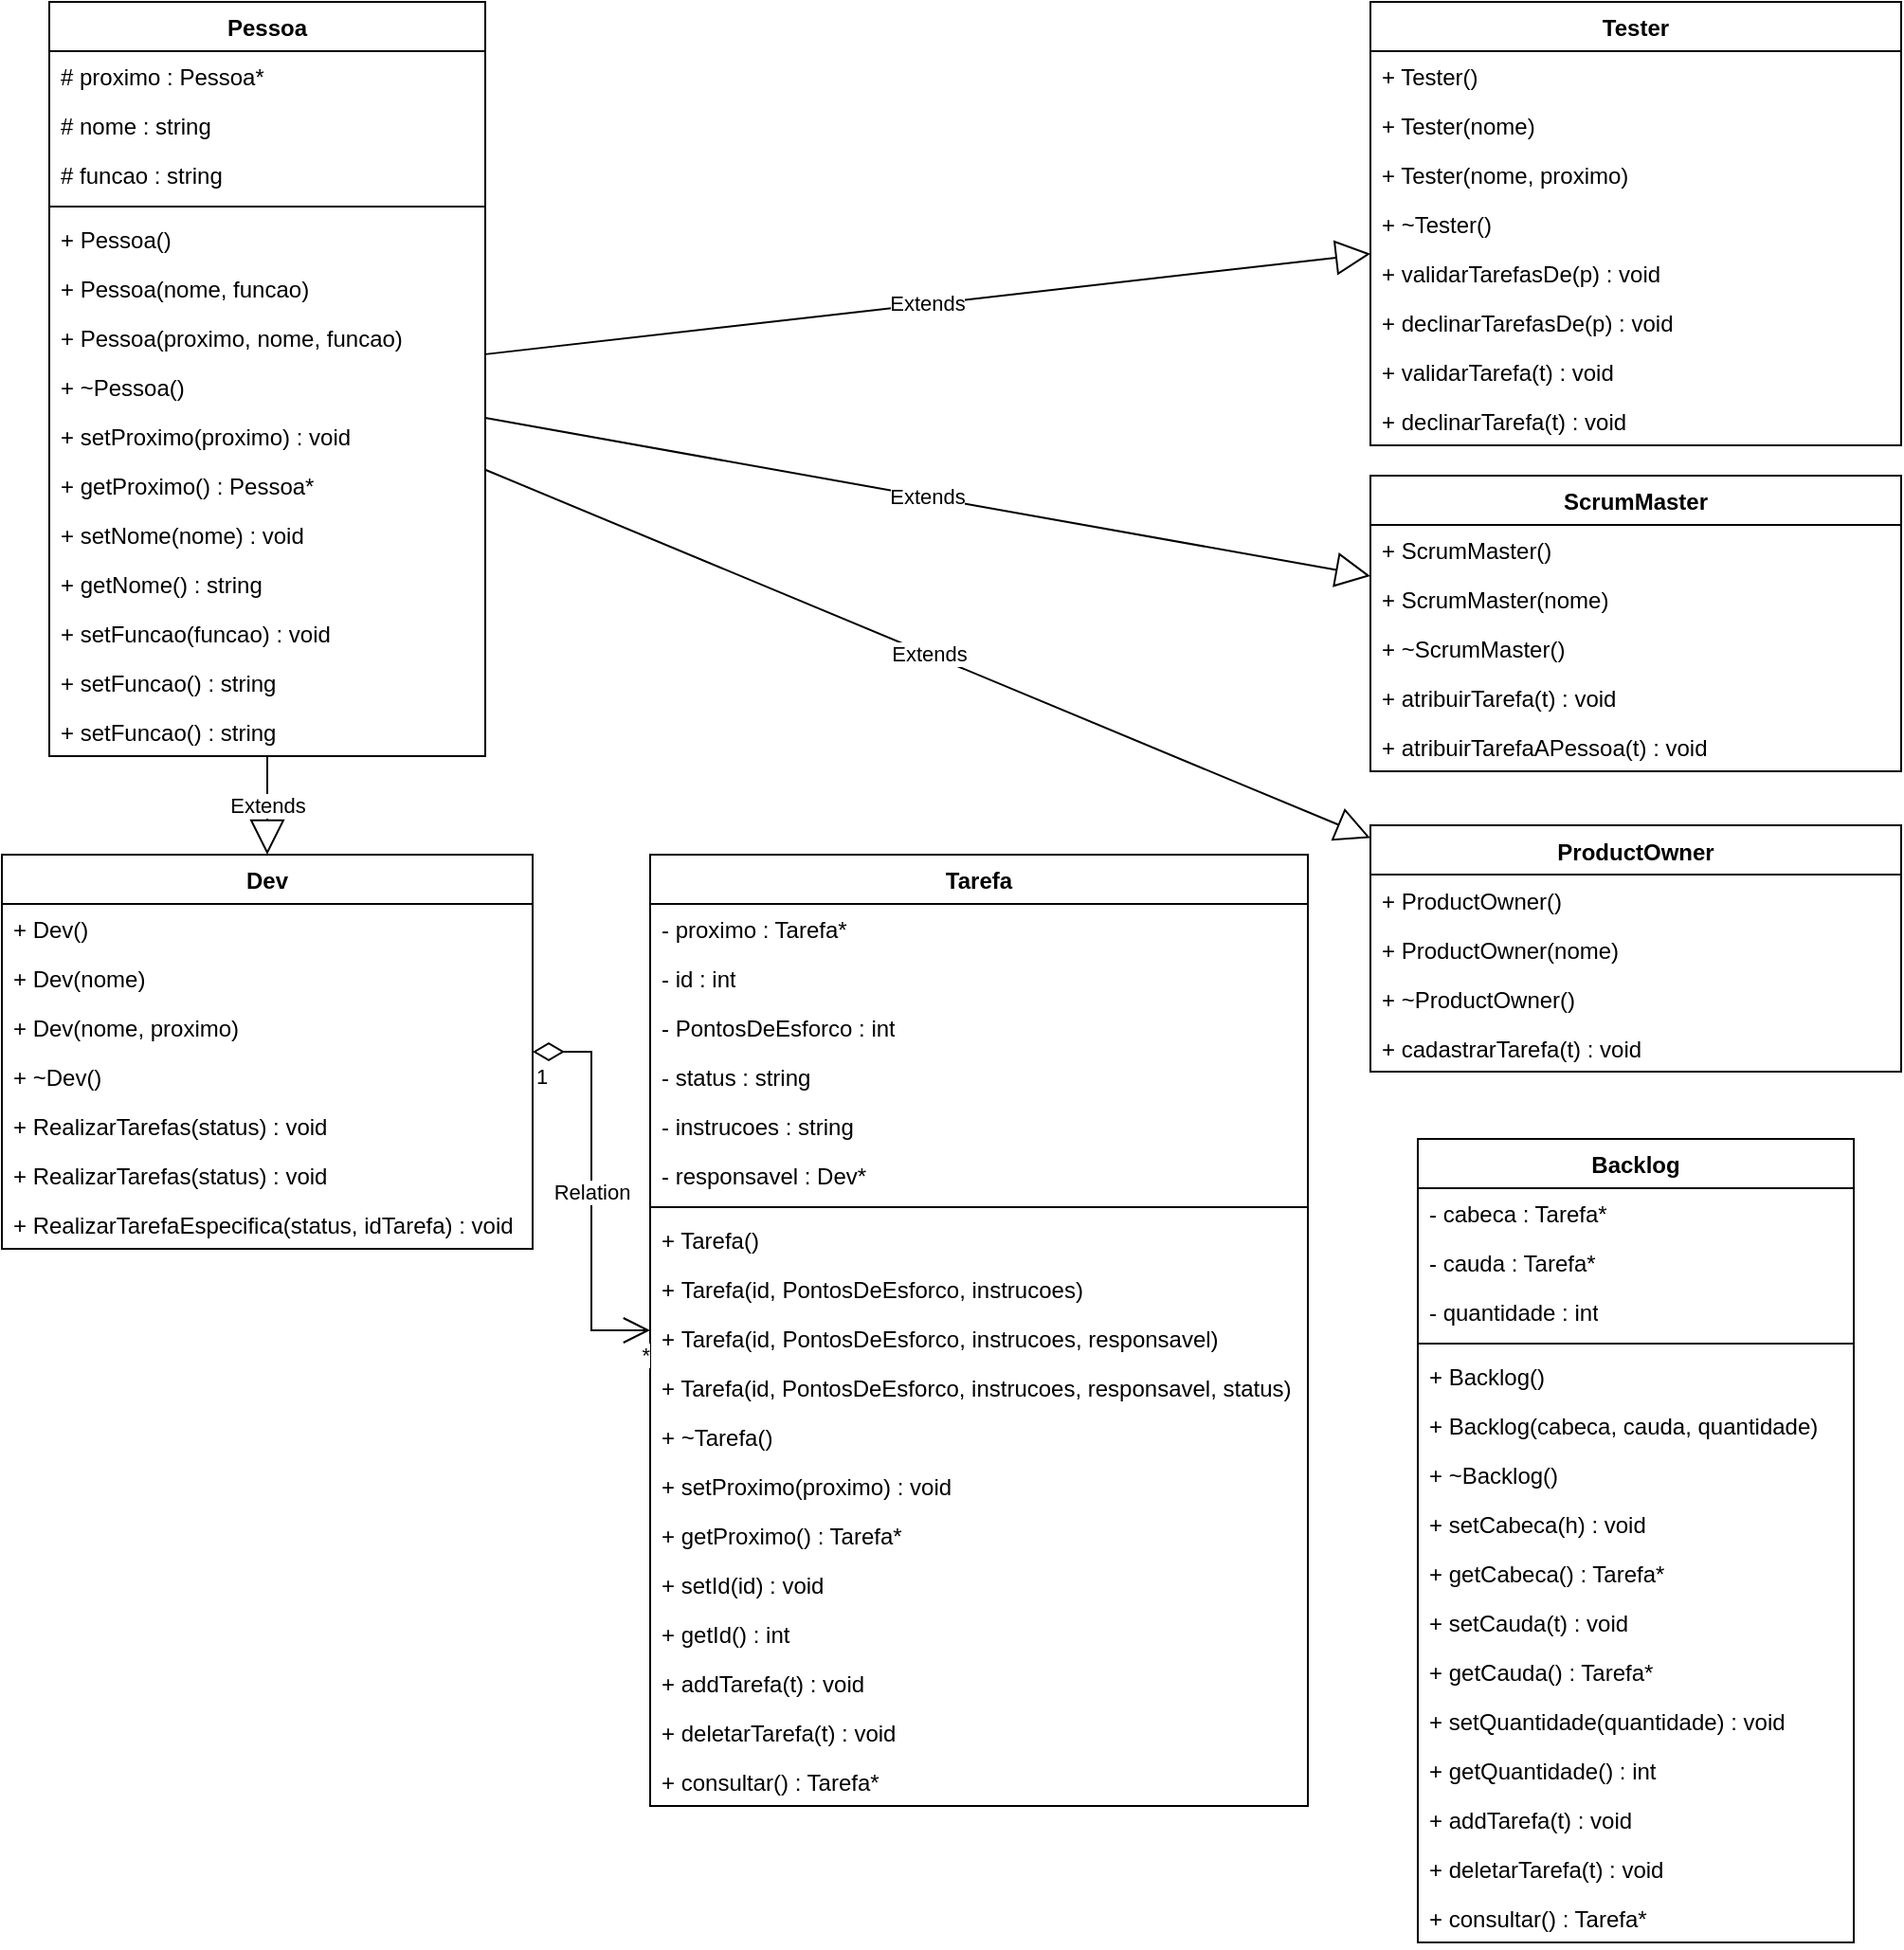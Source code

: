 <mxfile version="21.5.0" type="github">
  <diagram id="C5RBs43oDa-KdzZeNtuy" name="Page-1">
    <mxGraphModel dx="1782" dy="492" grid="1" gridSize="10" guides="1" tooltips="1" connect="1" arrows="1" fold="1" page="1" pageScale="1" pageWidth="827" pageHeight="1169" math="0" shadow="0">
      <root>
        <mxCell id="WIyWlLk6GJQsqaUBKTNV-0" />
        <mxCell id="WIyWlLk6GJQsqaUBKTNV-1" parent="WIyWlLk6GJQsqaUBKTNV-0" />
        <mxCell id="1X8LrqAUc5PAFHGcHuet-4" value="Pessoa" style="swimlane;fontStyle=1;align=center;verticalAlign=top;childLayout=stackLayout;horizontal=1;startSize=26;horizontalStack=0;resizeParent=1;resizeParentMax=0;resizeLast=0;collapsible=1;marginBottom=0;whiteSpace=wrap;html=1;" vertex="1" parent="WIyWlLk6GJQsqaUBKTNV-1">
          <mxGeometry x="-747" y="20" width="230" height="398" as="geometry" />
        </mxCell>
        <mxCell id="1X8LrqAUc5PAFHGcHuet-5" value="# proximo : Pessoa*" style="text;strokeColor=none;fillColor=none;align=left;verticalAlign=top;spacingLeft=4;spacingRight=4;overflow=hidden;rotatable=0;points=[[0,0.5],[1,0.5]];portConstraint=eastwest;whiteSpace=wrap;html=1;" vertex="1" parent="1X8LrqAUc5PAFHGcHuet-4">
          <mxGeometry y="26" width="230" height="26" as="geometry" />
        </mxCell>
        <mxCell id="1X8LrqAUc5PAFHGcHuet-8" value="# nome : string" style="text;strokeColor=none;fillColor=none;align=left;verticalAlign=top;spacingLeft=4;spacingRight=4;overflow=hidden;rotatable=0;points=[[0,0.5],[1,0.5]];portConstraint=eastwest;whiteSpace=wrap;html=1;" vertex="1" parent="1X8LrqAUc5PAFHGcHuet-4">
          <mxGeometry y="52" width="230" height="26" as="geometry" />
        </mxCell>
        <mxCell id="1X8LrqAUc5PAFHGcHuet-11" value="# funcao : string" style="text;strokeColor=none;fillColor=none;align=left;verticalAlign=top;spacingLeft=4;spacingRight=4;overflow=hidden;rotatable=0;points=[[0,0.5],[1,0.5]];portConstraint=eastwest;whiteSpace=wrap;html=1;" vertex="1" parent="1X8LrqAUc5PAFHGcHuet-4">
          <mxGeometry y="78" width="230" height="26" as="geometry" />
        </mxCell>
        <mxCell id="1X8LrqAUc5PAFHGcHuet-6" value="" style="line;strokeWidth=1;fillColor=none;align=left;verticalAlign=middle;spacingTop=-1;spacingLeft=3;spacingRight=3;rotatable=0;labelPosition=right;points=[];portConstraint=eastwest;strokeColor=inherit;" vertex="1" parent="1X8LrqAUc5PAFHGcHuet-4">
          <mxGeometry y="104" width="230" height="8" as="geometry" />
        </mxCell>
        <mxCell id="1X8LrqAUc5PAFHGcHuet-13" value="+ Pessoa()" style="text;strokeColor=none;fillColor=none;align=left;verticalAlign=top;spacingLeft=4;spacingRight=4;overflow=hidden;rotatable=0;points=[[0,0.5],[1,0.5]];portConstraint=eastwest;whiteSpace=wrap;html=1;" vertex="1" parent="1X8LrqAUc5PAFHGcHuet-4">
          <mxGeometry y="112" width="230" height="26" as="geometry" />
        </mxCell>
        <mxCell id="1X8LrqAUc5PAFHGcHuet-7" value="+ Pessoa(nome, funcao)" style="text;strokeColor=none;fillColor=none;align=left;verticalAlign=top;spacingLeft=4;spacingRight=4;overflow=hidden;rotatable=0;points=[[0,0.5],[1,0.5]];portConstraint=eastwest;whiteSpace=wrap;html=1;" vertex="1" parent="1X8LrqAUc5PAFHGcHuet-4">
          <mxGeometry y="138" width="230" height="26" as="geometry" />
        </mxCell>
        <mxCell id="1X8LrqAUc5PAFHGcHuet-14" value="+ Pessoa(proximo, nome, funcao)" style="text;strokeColor=none;fillColor=none;align=left;verticalAlign=top;spacingLeft=4;spacingRight=4;overflow=hidden;rotatable=0;points=[[0,0.5],[1,0.5]];portConstraint=eastwest;whiteSpace=wrap;html=1;" vertex="1" parent="1X8LrqAUc5PAFHGcHuet-4">
          <mxGeometry y="164" width="230" height="26" as="geometry" />
        </mxCell>
        <mxCell id="1X8LrqAUc5PAFHGcHuet-21" value="+ ~Pessoa()" style="text;strokeColor=none;fillColor=none;align=left;verticalAlign=top;spacingLeft=4;spacingRight=4;overflow=hidden;rotatable=0;points=[[0,0.5],[1,0.5]];portConstraint=eastwest;whiteSpace=wrap;html=1;" vertex="1" parent="1X8LrqAUc5PAFHGcHuet-4">
          <mxGeometry y="190" width="230" height="26" as="geometry" />
        </mxCell>
        <mxCell id="1X8LrqAUc5PAFHGcHuet-15" value="+&amp;nbsp;setProximo(proximo) : void" style="text;strokeColor=none;fillColor=none;align=left;verticalAlign=top;spacingLeft=4;spacingRight=4;overflow=hidden;rotatable=0;points=[[0,0.5],[1,0.5]];portConstraint=eastwest;whiteSpace=wrap;html=1;" vertex="1" parent="1X8LrqAUc5PAFHGcHuet-4">
          <mxGeometry y="216" width="230" height="26" as="geometry" />
        </mxCell>
        <mxCell id="1X8LrqAUc5PAFHGcHuet-17" value="+&amp;nbsp;getProximo() : Pessoa*" style="text;strokeColor=none;fillColor=none;align=left;verticalAlign=top;spacingLeft=4;spacingRight=4;overflow=hidden;rotatable=0;points=[[0,0.5],[1,0.5]];portConstraint=eastwest;whiteSpace=wrap;html=1;" vertex="1" parent="1X8LrqAUc5PAFHGcHuet-4">
          <mxGeometry y="242" width="230" height="26" as="geometry" />
        </mxCell>
        <mxCell id="1X8LrqAUc5PAFHGcHuet-18" value="+&amp;nbsp;setNome(nome) : void" style="text;strokeColor=none;fillColor=none;align=left;verticalAlign=top;spacingLeft=4;spacingRight=4;overflow=hidden;rotatable=0;points=[[0,0.5],[1,0.5]];portConstraint=eastwest;whiteSpace=wrap;html=1;" vertex="1" parent="1X8LrqAUc5PAFHGcHuet-4">
          <mxGeometry y="268" width="230" height="26" as="geometry" />
        </mxCell>
        <mxCell id="1X8LrqAUc5PAFHGcHuet-19" value="+ getNome() : string" style="text;strokeColor=none;fillColor=none;align=left;verticalAlign=top;spacingLeft=4;spacingRight=4;overflow=hidden;rotatable=0;points=[[0,0.5],[1,0.5]];portConstraint=eastwest;whiteSpace=wrap;html=1;" vertex="1" parent="1X8LrqAUc5PAFHGcHuet-4">
          <mxGeometry y="294" width="230" height="26" as="geometry" />
        </mxCell>
        <mxCell id="1X8LrqAUc5PAFHGcHuet-23" value="+ setFuncao(funcao) : void" style="text;strokeColor=none;fillColor=none;align=left;verticalAlign=top;spacingLeft=4;spacingRight=4;overflow=hidden;rotatable=0;points=[[0,0.5],[1,0.5]];portConstraint=eastwest;whiteSpace=wrap;html=1;" vertex="1" parent="1X8LrqAUc5PAFHGcHuet-4">
          <mxGeometry y="320" width="230" height="26" as="geometry" />
        </mxCell>
        <mxCell id="1X8LrqAUc5PAFHGcHuet-98" value="+ setFuncao() : string" style="text;strokeColor=none;fillColor=none;align=left;verticalAlign=top;spacingLeft=4;spacingRight=4;overflow=hidden;rotatable=0;points=[[0,0.5],[1,0.5]];portConstraint=eastwest;whiteSpace=wrap;html=1;" vertex="1" parent="1X8LrqAUc5PAFHGcHuet-4">
          <mxGeometry y="346" width="230" height="26" as="geometry" />
        </mxCell>
        <mxCell id="1X8LrqAUc5PAFHGcHuet-24" value="+ setFuncao() : string" style="text;strokeColor=none;fillColor=none;align=left;verticalAlign=top;spacingLeft=4;spacingRight=4;overflow=hidden;rotatable=0;points=[[0,0.5],[1,0.5]];portConstraint=eastwest;whiteSpace=wrap;html=1;" vertex="1" parent="1X8LrqAUc5PAFHGcHuet-4">
          <mxGeometry y="372" width="230" height="26" as="geometry" />
        </mxCell>
        <mxCell id="1X8LrqAUc5PAFHGcHuet-35" value="Dev" style="swimlane;fontStyle=1;align=center;verticalAlign=top;childLayout=stackLayout;horizontal=1;startSize=26;horizontalStack=0;resizeParent=1;resizeParentMax=0;resizeLast=0;collapsible=1;marginBottom=0;whiteSpace=wrap;html=1;" vertex="1" parent="WIyWlLk6GJQsqaUBKTNV-1">
          <mxGeometry x="-772" y="470" width="280" height="208" as="geometry" />
        </mxCell>
        <mxCell id="1X8LrqAUc5PAFHGcHuet-40" value="+ Dev()" style="text;strokeColor=none;fillColor=none;align=left;verticalAlign=top;spacingLeft=4;spacingRight=4;overflow=hidden;rotatable=0;points=[[0,0.5],[1,0.5]];portConstraint=eastwest;whiteSpace=wrap;html=1;" vertex="1" parent="1X8LrqAUc5PAFHGcHuet-35">
          <mxGeometry y="26" width="280" height="26" as="geometry" />
        </mxCell>
        <mxCell id="1X8LrqAUc5PAFHGcHuet-41" value="+&amp;nbsp;Dev(nome)" style="text;strokeColor=none;fillColor=none;align=left;verticalAlign=top;spacingLeft=4;spacingRight=4;overflow=hidden;rotatable=0;points=[[0,0.5],[1,0.5]];portConstraint=eastwest;whiteSpace=wrap;html=1;" vertex="1" parent="1X8LrqAUc5PAFHGcHuet-35">
          <mxGeometry y="52" width="280" height="26" as="geometry" />
        </mxCell>
        <mxCell id="1X8LrqAUc5PAFHGcHuet-42" value="+&amp;nbsp;Dev(nome, proximo)" style="text;strokeColor=none;fillColor=none;align=left;verticalAlign=top;spacingLeft=4;spacingRight=4;overflow=hidden;rotatable=0;points=[[0,0.5],[1,0.5]];portConstraint=eastwest;whiteSpace=wrap;html=1;" vertex="1" parent="1X8LrqAUc5PAFHGcHuet-35">
          <mxGeometry y="78" width="280" height="26" as="geometry" />
        </mxCell>
        <mxCell id="1X8LrqAUc5PAFHGcHuet-43" value="+ ~Dev()" style="text;strokeColor=none;fillColor=none;align=left;verticalAlign=top;spacingLeft=4;spacingRight=4;overflow=hidden;rotatable=0;points=[[0,0.5],[1,0.5]];portConstraint=eastwest;whiteSpace=wrap;html=1;" vertex="1" parent="1X8LrqAUc5PAFHGcHuet-35">
          <mxGeometry y="104" width="280" height="26" as="geometry" />
        </mxCell>
        <mxCell id="1X8LrqAUc5PAFHGcHuet-51" value="+ RealizarTarefas(status) : void" style="text;strokeColor=none;fillColor=none;align=left;verticalAlign=top;spacingLeft=4;spacingRight=4;overflow=hidden;rotatable=0;points=[[0,0.5],[1,0.5]];portConstraint=eastwest;whiteSpace=wrap;html=1;" vertex="1" parent="1X8LrqAUc5PAFHGcHuet-35">
          <mxGeometry y="130" width="280" height="26" as="geometry" />
        </mxCell>
        <mxCell id="1X8LrqAUc5PAFHGcHuet-44" value="+ RealizarTarefas(status) : void" style="text;strokeColor=none;fillColor=none;align=left;verticalAlign=top;spacingLeft=4;spacingRight=4;overflow=hidden;rotatable=0;points=[[0,0.5],[1,0.5]];portConstraint=eastwest;whiteSpace=wrap;html=1;" vertex="1" parent="1X8LrqAUc5PAFHGcHuet-35">
          <mxGeometry y="156" width="280" height="26" as="geometry" />
        </mxCell>
        <mxCell id="1X8LrqAUc5PAFHGcHuet-45" value="+&amp;nbsp;RealizarTarefaEspecifica(status, idTarefa) : void" style="text;strokeColor=none;fillColor=none;align=left;verticalAlign=top;spacingLeft=4;spacingRight=4;overflow=hidden;rotatable=0;points=[[0,0.5],[1,0.5]];portConstraint=eastwest;whiteSpace=wrap;html=1;" vertex="1" parent="1X8LrqAUc5PAFHGcHuet-35">
          <mxGeometry y="182" width="280" height="26" as="geometry" />
        </mxCell>
        <mxCell id="1X8LrqAUc5PAFHGcHuet-50" value="Extends" style="endArrow=block;endSize=16;endFill=0;html=1;rounded=0;" edge="1" parent="WIyWlLk6GJQsqaUBKTNV-1" source="1X8LrqAUc5PAFHGcHuet-4" target="1X8LrqAUc5PAFHGcHuet-35">
          <mxGeometry width="160" relative="1" as="geometry">
            <mxPoint x="293" y="75" as="sourcePoint" />
            <mxPoint x="433" y="75" as="targetPoint" />
          </mxGeometry>
        </mxCell>
        <mxCell id="1X8LrqAUc5PAFHGcHuet-52" value="Backlog" style="swimlane;fontStyle=1;align=center;verticalAlign=top;childLayout=stackLayout;horizontal=1;startSize=26;horizontalStack=0;resizeParent=1;resizeParentMax=0;resizeLast=0;collapsible=1;marginBottom=0;whiteSpace=wrap;html=1;" vertex="1" parent="WIyWlLk6GJQsqaUBKTNV-1">
          <mxGeometry x="-25" y="620" width="230" height="424" as="geometry" />
        </mxCell>
        <mxCell id="1X8LrqAUc5PAFHGcHuet-53" value="- cabeca : Tarefa*" style="text;strokeColor=none;fillColor=none;align=left;verticalAlign=top;spacingLeft=4;spacingRight=4;overflow=hidden;rotatable=0;points=[[0,0.5],[1,0.5]];portConstraint=eastwest;whiteSpace=wrap;html=1;" vertex="1" parent="1X8LrqAUc5PAFHGcHuet-52">
          <mxGeometry y="26" width="230" height="26" as="geometry" />
        </mxCell>
        <mxCell id="1X8LrqAUc5PAFHGcHuet-54" value="- cauda : Tarefa*&lt;br&gt;" style="text;strokeColor=none;fillColor=none;align=left;verticalAlign=top;spacingLeft=4;spacingRight=4;overflow=hidden;rotatable=0;points=[[0,0.5],[1,0.5]];portConstraint=eastwest;whiteSpace=wrap;html=1;" vertex="1" parent="1X8LrqAUc5PAFHGcHuet-52">
          <mxGeometry y="52" width="230" height="26" as="geometry" />
        </mxCell>
        <mxCell id="1X8LrqAUc5PAFHGcHuet-55" value="- quantidade : int" style="text;strokeColor=none;fillColor=none;align=left;verticalAlign=top;spacingLeft=4;spacingRight=4;overflow=hidden;rotatable=0;points=[[0,0.5],[1,0.5]];portConstraint=eastwest;whiteSpace=wrap;html=1;" vertex="1" parent="1X8LrqAUc5PAFHGcHuet-52">
          <mxGeometry y="78" width="230" height="26" as="geometry" />
        </mxCell>
        <mxCell id="1X8LrqAUc5PAFHGcHuet-56" value="" style="line;strokeWidth=1;fillColor=none;align=left;verticalAlign=middle;spacingTop=-1;spacingLeft=3;spacingRight=3;rotatable=0;labelPosition=right;points=[];portConstraint=eastwest;strokeColor=inherit;" vertex="1" parent="1X8LrqAUc5PAFHGcHuet-52">
          <mxGeometry y="104" width="230" height="8" as="geometry" />
        </mxCell>
        <mxCell id="1X8LrqAUc5PAFHGcHuet-57" value="+ Backlog()&lt;br&gt;" style="text;strokeColor=none;fillColor=none;align=left;verticalAlign=top;spacingLeft=4;spacingRight=4;overflow=hidden;rotatable=0;points=[[0,0.5],[1,0.5]];portConstraint=eastwest;whiteSpace=wrap;html=1;" vertex="1" parent="1X8LrqAUc5PAFHGcHuet-52">
          <mxGeometry y="112" width="230" height="26" as="geometry" />
        </mxCell>
        <mxCell id="1X8LrqAUc5PAFHGcHuet-58" value="+&amp;nbsp;Backlog(cabeca, cauda, quantidade)" style="text;strokeColor=none;fillColor=none;align=left;verticalAlign=top;spacingLeft=4;spacingRight=4;overflow=hidden;rotatable=0;points=[[0,0.5],[1,0.5]];portConstraint=eastwest;whiteSpace=wrap;html=1;" vertex="1" parent="1X8LrqAUc5PAFHGcHuet-52">
          <mxGeometry y="138" width="230" height="26" as="geometry" />
        </mxCell>
        <mxCell id="1X8LrqAUc5PAFHGcHuet-60" value="+ ~Backlog()&lt;br&gt;" style="text;strokeColor=none;fillColor=none;align=left;verticalAlign=top;spacingLeft=4;spacingRight=4;overflow=hidden;rotatable=0;points=[[0,0.5],[1,0.5]];portConstraint=eastwest;whiteSpace=wrap;html=1;" vertex="1" parent="1X8LrqAUc5PAFHGcHuet-52">
          <mxGeometry y="164" width="230" height="26" as="geometry" />
        </mxCell>
        <mxCell id="1X8LrqAUc5PAFHGcHuet-61" value="+&amp;nbsp;setCabeca(h) : void" style="text;strokeColor=none;fillColor=none;align=left;verticalAlign=top;spacingLeft=4;spacingRight=4;overflow=hidden;rotatable=0;points=[[0,0.5],[1,0.5]];portConstraint=eastwest;whiteSpace=wrap;html=1;" vertex="1" parent="1X8LrqAUc5PAFHGcHuet-52">
          <mxGeometry y="190" width="230" height="26" as="geometry" />
        </mxCell>
        <mxCell id="1X8LrqAUc5PAFHGcHuet-62" value="+&amp;nbsp;getCabeca() : Tarefa*" style="text;strokeColor=none;fillColor=none;align=left;verticalAlign=top;spacingLeft=4;spacingRight=4;overflow=hidden;rotatable=0;points=[[0,0.5],[1,0.5]];portConstraint=eastwest;whiteSpace=wrap;html=1;" vertex="1" parent="1X8LrqAUc5PAFHGcHuet-52">
          <mxGeometry y="216" width="230" height="26" as="geometry" />
        </mxCell>
        <mxCell id="1X8LrqAUc5PAFHGcHuet-63" value="+&amp;nbsp;setCauda(t) : void" style="text;strokeColor=none;fillColor=none;align=left;verticalAlign=top;spacingLeft=4;spacingRight=4;overflow=hidden;rotatable=0;points=[[0,0.5],[1,0.5]];portConstraint=eastwest;whiteSpace=wrap;html=1;" vertex="1" parent="1X8LrqAUc5PAFHGcHuet-52">
          <mxGeometry y="242" width="230" height="26" as="geometry" />
        </mxCell>
        <mxCell id="1X8LrqAUc5PAFHGcHuet-67" value="+ getCauda() : Tarefa*" style="text;strokeColor=none;fillColor=none;align=left;verticalAlign=top;spacingLeft=4;spacingRight=4;overflow=hidden;rotatable=0;points=[[0,0.5],[1,0.5]];portConstraint=eastwest;whiteSpace=wrap;html=1;" vertex="1" parent="1X8LrqAUc5PAFHGcHuet-52">
          <mxGeometry y="268" width="230" height="26" as="geometry" />
        </mxCell>
        <mxCell id="1X8LrqAUc5PAFHGcHuet-64" value="+&amp;nbsp;setQuantidade(quantidade) : void" style="text;strokeColor=none;fillColor=none;align=left;verticalAlign=top;spacingLeft=4;spacingRight=4;overflow=hidden;rotatable=0;points=[[0,0.5],[1,0.5]];portConstraint=eastwest;whiteSpace=wrap;html=1;" vertex="1" parent="1X8LrqAUc5PAFHGcHuet-52">
          <mxGeometry y="294" width="230" height="26" as="geometry" />
        </mxCell>
        <mxCell id="1X8LrqAUc5PAFHGcHuet-65" value="+&amp;nbsp;getQuantidade() : int" style="text;strokeColor=none;fillColor=none;align=left;verticalAlign=top;spacingLeft=4;spacingRight=4;overflow=hidden;rotatable=0;points=[[0,0.5],[1,0.5]];portConstraint=eastwest;whiteSpace=wrap;html=1;" vertex="1" parent="1X8LrqAUc5PAFHGcHuet-52">
          <mxGeometry y="320" width="230" height="26" as="geometry" />
        </mxCell>
        <mxCell id="1X8LrqAUc5PAFHGcHuet-66" value="+&amp;nbsp;addTarefa(t) : void" style="text;strokeColor=none;fillColor=none;align=left;verticalAlign=top;spacingLeft=4;spacingRight=4;overflow=hidden;rotatable=0;points=[[0,0.5],[1,0.5]];portConstraint=eastwest;whiteSpace=wrap;html=1;" vertex="1" parent="1X8LrqAUc5PAFHGcHuet-52">
          <mxGeometry y="346" width="230" height="26" as="geometry" />
        </mxCell>
        <mxCell id="1X8LrqAUc5PAFHGcHuet-68" value="+&amp;nbsp;deletarTarefa(t) : void" style="text;strokeColor=none;fillColor=none;align=left;verticalAlign=top;spacingLeft=4;spacingRight=4;overflow=hidden;rotatable=0;points=[[0,0.5],[1,0.5]];portConstraint=eastwest;whiteSpace=wrap;html=1;" vertex="1" parent="1X8LrqAUc5PAFHGcHuet-52">
          <mxGeometry y="372" width="230" height="26" as="geometry" />
        </mxCell>
        <mxCell id="1X8LrqAUc5PAFHGcHuet-69" value="+&amp;nbsp;consultar() : Tarefa*" style="text;strokeColor=none;fillColor=none;align=left;verticalAlign=top;spacingLeft=4;spacingRight=4;overflow=hidden;rotatable=0;points=[[0,0.5],[1,0.5]];portConstraint=eastwest;whiteSpace=wrap;html=1;" vertex="1" parent="1X8LrqAUc5PAFHGcHuet-52">
          <mxGeometry y="398" width="230" height="26" as="geometry" />
        </mxCell>
        <mxCell id="1X8LrqAUc5PAFHGcHuet-70" value="ProductOwner" style="swimlane;fontStyle=1;align=center;verticalAlign=top;childLayout=stackLayout;horizontal=1;startSize=26;horizontalStack=0;resizeParent=1;resizeParentMax=0;resizeLast=0;collapsible=1;marginBottom=0;whiteSpace=wrap;html=1;" vertex="1" parent="WIyWlLk6GJQsqaUBKTNV-1">
          <mxGeometry x="-50" y="454.5" width="280" height="130" as="geometry" />
        </mxCell>
        <mxCell id="1X8LrqAUc5PAFHGcHuet-71" value="+ ProductOwner()" style="text;strokeColor=none;fillColor=none;align=left;verticalAlign=top;spacingLeft=4;spacingRight=4;overflow=hidden;rotatable=0;points=[[0,0.5],[1,0.5]];portConstraint=eastwest;whiteSpace=wrap;html=1;" vertex="1" parent="1X8LrqAUc5PAFHGcHuet-70">
          <mxGeometry y="26" width="280" height="26" as="geometry" />
        </mxCell>
        <mxCell id="1X8LrqAUc5PAFHGcHuet-72" value="+ ProductOwner(nome)" style="text;strokeColor=none;fillColor=none;align=left;verticalAlign=top;spacingLeft=4;spacingRight=4;overflow=hidden;rotatable=0;points=[[0,0.5],[1,0.5]];portConstraint=eastwest;whiteSpace=wrap;html=1;" vertex="1" parent="1X8LrqAUc5PAFHGcHuet-70">
          <mxGeometry y="52" width="280" height="26" as="geometry" />
        </mxCell>
        <mxCell id="1X8LrqAUc5PAFHGcHuet-74" value="+ ~ProductOwner()" style="text;strokeColor=none;fillColor=none;align=left;verticalAlign=top;spacingLeft=4;spacingRight=4;overflow=hidden;rotatable=0;points=[[0,0.5],[1,0.5]];portConstraint=eastwest;whiteSpace=wrap;html=1;" vertex="1" parent="1X8LrqAUc5PAFHGcHuet-70">
          <mxGeometry y="78" width="280" height="26" as="geometry" />
        </mxCell>
        <mxCell id="1X8LrqAUc5PAFHGcHuet-75" value="+ cadastrarTarefa(t) : void" style="text;strokeColor=none;fillColor=none;align=left;verticalAlign=top;spacingLeft=4;spacingRight=4;overflow=hidden;rotatable=0;points=[[0,0.5],[1,0.5]];portConstraint=eastwest;whiteSpace=wrap;html=1;" vertex="1" parent="1X8LrqAUc5PAFHGcHuet-70">
          <mxGeometry y="104" width="280" height="26" as="geometry" />
        </mxCell>
        <mxCell id="1X8LrqAUc5PAFHGcHuet-78" value="Extends" style="endArrow=block;endSize=16;endFill=0;html=1;rounded=0;" edge="1" parent="WIyWlLk6GJQsqaUBKTNV-1" source="1X8LrqAUc5PAFHGcHuet-4" target="1X8LrqAUc5PAFHGcHuet-70">
          <mxGeometry width="160" relative="1" as="geometry">
            <mxPoint x="173" y="408" as="sourcePoint" />
            <mxPoint x="173" y="510" as="targetPoint" />
          </mxGeometry>
        </mxCell>
        <mxCell id="1X8LrqAUc5PAFHGcHuet-79" value="Tester" style="swimlane;fontStyle=1;align=center;verticalAlign=top;childLayout=stackLayout;horizontal=1;startSize=26;horizontalStack=0;resizeParent=1;resizeParentMax=0;resizeLast=0;collapsible=1;marginBottom=0;whiteSpace=wrap;html=1;" vertex="1" parent="WIyWlLk6GJQsqaUBKTNV-1">
          <mxGeometry x="-50" y="20" width="280" height="234" as="geometry" />
        </mxCell>
        <mxCell id="1X8LrqAUc5PAFHGcHuet-80" value="+ Tester()" style="text;strokeColor=none;fillColor=none;align=left;verticalAlign=top;spacingLeft=4;spacingRight=4;overflow=hidden;rotatable=0;points=[[0,0.5],[1,0.5]];portConstraint=eastwest;whiteSpace=wrap;html=1;" vertex="1" parent="1X8LrqAUc5PAFHGcHuet-79">
          <mxGeometry y="26" width="280" height="26" as="geometry" />
        </mxCell>
        <mxCell id="1X8LrqAUc5PAFHGcHuet-81" value="+ Tester(nome)" style="text;strokeColor=none;fillColor=none;align=left;verticalAlign=top;spacingLeft=4;spacingRight=4;overflow=hidden;rotatable=0;points=[[0,0.5],[1,0.5]];portConstraint=eastwest;whiteSpace=wrap;html=1;" vertex="1" parent="1X8LrqAUc5PAFHGcHuet-79">
          <mxGeometry y="52" width="280" height="26" as="geometry" />
        </mxCell>
        <mxCell id="1X8LrqAUc5PAFHGcHuet-82" value="+ Tester(nome, proximo)" style="text;strokeColor=none;fillColor=none;align=left;verticalAlign=top;spacingLeft=4;spacingRight=4;overflow=hidden;rotatable=0;points=[[0,0.5],[1,0.5]];portConstraint=eastwest;whiteSpace=wrap;html=1;" vertex="1" parent="1X8LrqAUc5PAFHGcHuet-79">
          <mxGeometry y="78" width="280" height="26" as="geometry" />
        </mxCell>
        <mxCell id="1X8LrqAUc5PAFHGcHuet-83" value="+ ~Tester()" style="text;strokeColor=none;fillColor=none;align=left;verticalAlign=top;spacingLeft=4;spacingRight=4;overflow=hidden;rotatable=0;points=[[0,0.5],[1,0.5]];portConstraint=eastwest;whiteSpace=wrap;html=1;" vertex="1" parent="1X8LrqAUc5PAFHGcHuet-79">
          <mxGeometry y="104" width="280" height="26" as="geometry" />
        </mxCell>
        <mxCell id="1X8LrqAUc5PAFHGcHuet-84" value="+&amp;nbsp;validarTarefasDe(p) : void" style="text;strokeColor=none;fillColor=none;align=left;verticalAlign=top;spacingLeft=4;spacingRight=4;overflow=hidden;rotatable=0;points=[[0,0.5],[1,0.5]];portConstraint=eastwest;whiteSpace=wrap;html=1;" vertex="1" parent="1X8LrqAUc5PAFHGcHuet-79">
          <mxGeometry y="130" width="280" height="26" as="geometry" />
        </mxCell>
        <mxCell id="1X8LrqAUc5PAFHGcHuet-85" value="+&amp;nbsp;declinarTarefasDe(p) : void" style="text;strokeColor=none;fillColor=none;align=left;verticalAlign=top;spacingLeft=4;spacingRight=4;overflow=hidden;rotatable=0;points=[[0,0.5],[1,0.5]];portConstraint=eastwest;whiteSpace=wrap;html=1;" vertex="1" parent="1X8LrqAUc5PAFHGcHuet-79">
          <mxGeometry y="156" width="280" height="26" as="geometry" />
        </mxCell>
        <mxCell id="1X8LrqAUc5PAFHGcHuet-89" value="+ validarTarefa(t) : void" style="text;strokeColor=none;fillColor=none;align=left;verticalAlign=top;spacingLeft=4;spacingRight=4;overflow=hidden;rotatable=0;points=[[0,0.5],[1,0.5]];portConstraint=eastwest;whiteSpace=wrap;html=1;" vertex="1" parent="1X8LrqAUc5PAFHGcHuet-79">
          <mxGeometry y="182" width="280" height="26" as="geometry" />
        </mxCell>
        <mxCell id="1X8LrqAUc5PAFHGcHuet-90" value="+ declinarTarefa(t) : void" style="text;strokeColor=none;fillColor=none;align=left;verticalAlign=top;spacingLeft=4;spacingRight=4;overflow=hidden;rotatable=0;points=[[0,0.5],[1,0.5]];portConstraint=eastwest;whiteSpace=wrap;html=1;" vertex="1" parent="1X8LrqAUc5PAFHGcHuet-79">
          <mxGeometry y="208" width="280" height="26" as="geometry" />
        </mxCell>
        <mxCell id="1X8LrqAUc5PAFHGcHuet-88" value="Extends" style="endArrow=block;endSize=16;endFill=0;html=1;rounded=0;" edge="1" parent="WIyWlLk6GJQsqaUBKTNV-1" source="1X8LrqAUc5PAFHGcHuet-4" target="1X8LrqAUc5PAFHGcHuet-79">
          <mxGeometry width="160" relative="1" as="geometry">
            <mxPoint x="63.0" y="75.43" as="sourcePoint" />
            <mxPoint x="-79.76" y="74.478" as="targetPoint" />
          </mxGeometry>
        </mxCell>
        <mxCell id="1X8LrqAUc5PAFHGcHuet-91" value="ScrumMaster" style="swimlane;fontStyle=1;align=center;verticalAlign=top;childLayout=stackLayout;horizontal=1;startSize=26;horizontalStack=0;resizeParent=1;resizeParentMax=0;resizeLast=0;collapsible=1;marginBottom=0;whiteSpace=wrap;html=1;" vertex="1" parent="WIyWlLk6GJQsqaUBKTNV-1">
          <mxGeometry x="-50" y="270" width="280" height="156" as="geometry" />
        </mxCell>
        <mxCell id="1X8LrqAUc5PAFHGcHuet-92" value="+ ScrumMaster()" style="text;strokeColor=none;fillColor=none;align=left;verticalAlign=top;spacingLeft=4;spacingRight=4;overflow=hidden;rotatable=0;points=[[0,0.5],[1,0.5]];portConstraint=eastwest;whiteSpace=wrap;html=1;" vertex="1" parent="1X8LrqAUc5PAFHGcHuet-91">
          <mxGeometry y="26" width="280" height="26" as="geometry" />
        </mxCell>
        <mxCell id="1X8LrqAUc5PAFHGcHuet-93" value="+ ScrumMaster(nome)" style="text;strokeColor=none;fillColor=none;align=left;verticalAlign=top;spacingLeft=4;spacingRight=4;overflow=hidden;rotatable=0;points=[[0,0.5],[1,0.5]];portConstraint=eastwest;whiteSpace=wrap;html=1;" vertex="1" parent="1X8LrqAUc5PAFHGcHuet-91">
          <mxGeometry y="52" width="280" height="26" as="geometry" />
        </mxCell>
        <mxCell id="1X8LrqAUc5PAFHGcHuet-94" value="+ ~ScrumMaster()" style="text;strokeColor=none;fillColor=none;align=left;verticalAlign=top;spacingLeft=4;spacingRight=4;overflow=hidden;rotatable=0;points=[[0,0.5],[1,0.5]];portConstraint=eastwest;whiteSpace=wrap;html=1;" vertex="1" parent="1X8LrqAUc5PAFHGcHuet-91">
          <mxGeometry y="78" width="280" height="26" as="geometry" />
        </mxCell>
        <mxCell id="1X8LrqAUc5PAFHGcHuet-95" value="+&amp;nbsp;atribuirTarefa(t) : void" style="text;strokeColor=none;fillColor=none;align=left;verticalAlign=top;spacingLeft=4;spacingRight=4;overflow=hidden;rotatable=0;points=[[0,0.5],[1,0.5]];portConstraint=eastwest;whiteSpace=wrap;html=1;" vertex="1" parent="1X8LrqAUc5PAFHGcHuet-91">
          <mxGeometry y="104" width="280" height="26" as="geometry" />
        </mxCell>
        <mxCell id="1X8LrqAUc5PAFHGcHuet-97" value="+&amp;nbsp;atribuirTarefaAPessoa(t) : void" style="text;strokeColor=none;fillColor=none;align=left;verticalAlign=top;spacingLeft=4;spacingRight=4;overflow=hidden;rotatable=0;points=[[0,0.5],[1,0.5]];portConstraint=eastwest;whiteSpace=wrap;html=1;" vertex="1" parent="1X8LrqAUc5PAFHGcHuet-91">
          <mxGeometry y="130" width="280" height="26" as="geometry" />
        </mxCell>
        <mxCell id="1X8LrqAUc5PAFHGcHuet-96" value="Extends" style="endArrow=block;endSize=16;endFill=0;html=1;rounded=0;" edge="1" parent="WIyWlLk6GJQsqaUBKTNV-1" source="1X8LrqAUc5PAFHGcHuet-4" target="1X8LrqAUc5PAFHGcHuet-91">
          <mxGeometry width="160" relative="1" as="geometry">
            <mxPoint x="53" y="260" as="sourcePoint" />
            <mxPoint x="-17" y="310" as="targetPoint" />
          </mxGeometry>
        </mxCell>
        <mxCell id="1X8LrqAUc5PAFHGcHuet-100" value="Tarefa" style="swimlane;fontStyle=1;align=center;verticalAlign=top;childLayout=stackLayout;horizontal=1;startSize=26;horizontalStack=0;resizeParent=1;resizeParentMax=0;resizeLast=0;collapsible=1;marginBottom=0;whiteSpace=wrap;html=1;" vertex="1" parent="WIyWlLk6GJQsqaUBKTNV-1">
          <mxGeometry x="-430" y="470" width="347" height="502" as="geometry" />
        </mxCell>
        <mxCell id="1X8LrqAUc5PAFHGcHuet-101" value="- proximo : Tarefa*" style="text;strokeColor=none;fillColor=none;align=left;verticalAlign=top;spacingLeft=4;spacingRight=4;overflow=hidden;rotatable=0;points=[[0,0.5],[1,0.5]];portConstraint=eastwest;whiteSpace=wrap;html=1;" vertex="1" parent="1X8LrqAUc5PAFHGcHuet-100">
          <mxGeometry y="26" width="347" height="26" as="geometry" />
        </mxCell>
        <mxCell id="1X8LrqAUc5PAFHGcHuet-102" value="- id : int" style="text;strokeColor=none;fillColor=none;align=left;verticalAlign=top;spacingLeft=4;spacingRight=4;overflow=hidden;rotatable=0;points=[[0,0.5],[1,0.5]];portConstraint=eastwest;whiteSpace=wrap;html=1;" vertex="1" parent="1X8LrqAUc5PAFHGcHuet-100">
          <mxGeometry y="52" width="347" height="26" as="geometry" />
        </mxCell>
        <mxCell id="1X8LrqAUc5PAFHGcHuet-103" value="- PontosDeEsforco : int" style="text;strokeColor=none;fillColor=none;align=left;verticalAlign=top;spacingLeft=4;spacingRight=4;overflow=hidden;rotatable=0;points=[[0,0.5],[1,0.5]];portConstraint=eastwest;whiteSpace=wrap;html=1;" vertex="1" parent="1X8LrqAUc5PAFHGcHuet-100">
          <mxGeometry y="78" width="347" height="26" as="geometry" />
        </mxCell>
        <mxCell id="1X8LrqAUc5PAFHGcHuet-127" value="- status : string" style="text;strokeColor=none;fillColor=none;align=left;verticalAlign=top;spacingLeft=4;spacingRight=4;overflow=hidden;rotatable=0;points=[[0,0.5],[1,0.5]];portConstraint=eastwest;whiteSpace=wrap;html=1;" vertex="1" parent="1X8LrqAUc5PAFHGcHuet-100">
          <mxGeometry y="104" width="347" height="26" as="geometry" />
        </mxCell>
        <mxCell id="1X8LrqAUc5PAFHGcHuet-128" value="- instrucoes : string" style="text;strokeColor=none;fillColor=none;align=left;verticalAlign=top;spacingLeft=4;spacingRight=4;overflow=hidden;rotatable=0;points=[[0,0.5],[1,0.5]];portConstraint=eastwest;whiteSpace=wrap;html=1;" vertex="1" parent="1X8LrqAUc5PAFHGcHuet-100">
          <mxGeometry y="130" width="347" height="26" as="geometry" />
        </mxCell>
        <mxCell id="1X8LrqAUc5PAFHGcHuet-129" value="- responsavel : Dev*" style="text;strokeColor=none;fillColor=none;align=left;verticalAlign=top;spacingLeft=4;spacingRight=4;overflow=hidden;rotatable=0;points=[[0,0.5],[1,0.5]];portConstraint=eastwest;whiteSpace=wrap;html=1;" vertex="1" parent="1X8LrqAUc5PAFHGcHuet-100">
          <mxGeometry y="156" width="347" height="26" as="geometry" />
        </mxCell>
        <mxCell id="1X8LrqAUc5PAFHGcHuet-104" value="" style="line;strokeWidth=1;fillColor=none;align=left;verticalAlign=middle;spacingTop=-1;spacingLeft=3;spacingRight=3;rotatable=0;labelPosition=right;points=[];portConstraint=eastwest;strokeColor=inherit;" vertex="1" parent="1X8LrqAUc5PAFHGcHuet-100">
          <mxGeometry y="182" width="347" height="8" as="geometry" />
        </mxCell>
        <mxCell id="1X8LrqAUc5PAFHGcHuet-105" value="+ Tarefa()" style="text;strokeColor=none;fillColor=none;align=left;verticalAlign=top;spacingLeft=4;spacingRight=4;overflow=hidden;rotatable=0;points=[[0,0.5],[1,0.5]];portConstraint=eastwest;whiteSpace=wrap;html=1;" vertex="1" parent="1X8LrqAUc5PAFHGcHuet-100">
          <mxGeometry y="190" width="347" height="26" as="geometry" />
        </mxCell>
        <mxCell id="1X8LrqAUc5PAFHGcHuet-106" value="+&amp;nbsp;Tarefa(id, PontosDeEsforco, instrucoes)" style="text;strokeColor=none;fillColor=none;align=left;verticalAlign=top;spacingLeft=4;spacingRight=4;overflow=hidden;rotatable=0;points=[[0,0.5],[1,0.5]];portConstraint=eastwest;whiteSpace=wrap;html=1;" vertex="1" parent="1X8LrqAUc5PAFHGcHuet-100">
          <mxGeometry y="216" width="347" height="26" as="geometry" />
        </mxCell>
        <mxCell id="1X8LrqAUc5PAFHGcHuet-107" value="+&amp;nbsp;Tarefa(id, PontosDeEsforco, instrucoes, responsavel)" style="text;strokeColor=none;fillColor=none;align=left;verticalAlign=top;spacingLeft=4;spacingRight=4;overflow=hidden;rotatable=0;points=[[0,0.5],[1,0.5]];portConstraint=eastwest;whiteSpace=wrap;html=1;" vertex="1" parent="1X8LrqAUc5PAFHGcHuet-100">
          <mxGeometry y="242" width="347" height="26" as="geometry" />
        </mxCell>
        <mxCell id="1X8LrqAUc5PAFHGcHuet-108" value="+ Tarefa(id, PontosDeEsforco, instrucoes, responsavel, status)" style="text;strokeColor=none;fillColor=none;align=left;verticalAlign=top;spacingLeft=4;spacingRight=4;overflow=hidden;rotatable=0;points=[[0,0.5],[1,0.5]];portConstraint=eastwest;whiteSpace=wrap;html=1;" vertex="1" parent="1X8LrqAUc5PAFHGcHuet-100">
          <mxGeometry y="268" width="347" height="26" as="geometry" />
        </mxCell>
        <mxCell id="1X8LrqAUc5PAFHGcHuet-109" value="+ ~Tarefa()" style="text;strokeColor=none;fillColor=none;align=left;verticalAlign=top;spacingLeft=4;spacingRight=4;overflow=hidden;rotatable=0;points=[[0,0.5],[1,0.5]];portConstraint=eastwest;whiteSpace=wrap;html=1;" vertex="1" parent="1X8LrqAUc5PAFHGcHuet-100">
          <mxGeometry y="294" width="347" height="26" as="geometry" />
        </mxCell>
        <mxCell id="1X8LrqAUc5PAFHGcHuet-110" value="+ setProximo(proximo) : void" style="text;strokeColor=none;fillColor=none;align=left;verticalAlign=top;spacingLeft=4;spacingRight=4;overflow=hidden;rotatable=0;points=[[0,0.5],[1,0.5]];portConstraint=eastwest;whiteSpace=wrap;html=1;" vertex="1" parent="1X8LrqAUc5PAFHGcHuet-100">
          <mxGeometry y="320" width="347" height="26" as="geometry" />
        </mxCell>
        <mxCell id="1X8LrqAUc5PAFHGcHuet-111" value="+ getProximo() : Tarefa*" style="text;strokeColor=none;fillColor=none;align=left;verticalAlign=top;spacingLeft=4;spacingRight=4;overflow=hidden;rotatable=0;points=[[0,0.5],[1,0.5]];portConstraint=eastwest;whiteSpace=wrap;html=1;" vertex="1" parent="1X8LrqAUc5PAFHGcHuet-100">
          <mxGeometry y="346" width="347" height="26" as="geometry" />
        </mxCell>
        <mxCell id="1X8LrqAUc5PAFHGcHuet-112" value="+ setId(id) : void" style="text;strokeColor=none;fillColor=none;align=left;verticalAlign=top;spacingLeft=4;spacingRight=4;overflow=hidden;rotatable=0;points=[[0,0.5],[1,0.5]];portConstraint=eastwest;whiteSpace=wrap;html=1;" vertex="1" parent="1X8LrqAUc5PAFHGcHuet-100">
          <mxGeometry y="372" width="347" height="26" as="geometry" />
        </mxCell>
        <mxCell id="1X8LrqAUc5PAFHGcHuet-113" value="+ getId() : int" style="text;strokeColor=none;fillColor=none;align=left;verticalAlign=top;spacingLeft=4;spacingRight=4;overflow=hidden;rotatable=0;points=[[0,0.5],[1,0.5]];portConstraint=eastwest;whiteSpace=wrap;html=1;" vertex="1" parent="1X8LrqAUc5PAFHGcHuet-100">
          <mxGeometry y="398" width="347" height="26" as="geometry" />
        </mxCell>
        <mxCell id="1X8LrqAUc5PAFHGcHuet-114" value="+&amp;nbsp;addTarefa(t) : void" style="text;strokeColor=none;fillColor=none;align=left;verticalAlign=top;spacingLeft=4;spacingRight=4;overflow=hidden;rotatable=0;points=[[0,0.5],[1,0.5]];portConstraint=eastwest;whiteSpace=wrap;html=1;" vertex="1" parent="1X8LrqAUc5PAFHGcHuet-100">
          <mxGeometry y="424" width="347" height="26" as="geometry" />
        </mxCell>
        <mxCell id="1X8LrqAUc5PAFHGcHuet-115" value="+&amp;nbsp;deletarTarefa(t) : void" style="text;strokeColor=none;fillColor=none;align=left;verticalAlign=top;spacingLeft=4;spacingRight=4;overflow=hidden;rotatable=0;points=[[0,0.5],[1,0.5]];portConstraint=eastwest;whiteSpace=wrap;html=1;" vertex="1" parent="1X8LrqAUc5PAFHGcHuet-100">
          <mxGeometry y="450" width="347" height="26" as="geometry" />
        </mxCell>
        <mxCell id="1X8LrqAUc5PAFHGcHuet-116" value="+&amp;nbsp;consultar() : Tarefa*" style="text;strokeColor=none;fillColor=none;align=left;verticalAlign=top;spacingLeft=4;spacingRight=4;overflow=hidden;rotatable=0;points=[[0,0.5],[1,0.5]];portConstraint=eastwest;whiteSpace=wrap;html=1;" vertex="1" parent="1X8LrqAUc5PAFHGcHuet-100">
          <mxGeometry y="476" width="347" height="26" as="geometry" />
        </mxCell>
        <mxCell id="1X8LrqAUc5PAFHGcHuet-118" value="Relation" style="endArrow=open;html=1;endSize=12;startArrow=diamondThin;startSize=14;startFill=0;edgeStyle=orthogonalEdgeStyle;rounded=0;" edge="1" parent="WIyWlLk6GJQsqaUBKTNV-1" source="1X8LrqAUc5PAFHGcHuet-35" target="1X8LrqAUc5PAFHGcHuet-100">
          <mxGeometry relative="1" as="geometry">
            <mxPoint x="38" y="540" as="sourcePoint" />
            <mxPoint x="-122" y="540" as="targetPoint" />
          </mxGeometry>
        </mxCell>
        <mxCell id="1X8LrqAUc5PAFHGcHuet-119" value="1" style="edgeLabel;resizable=0;html=1;align=left;verticalAlign=top;" connectable="0" vertex="1" parent="1X8LrqAUc5PAFHGcHuet-118">
          <mxGeometry x="-1" relative="1" as="geometry" />
        </mxCell>
        <mxCell id="1X8LrqAUc5PAFHGcHuet-120" value="*" style="edgeLabel;resizable=0;html=1;align=right;verticalAlign=top;" connectable="0" vertex="1" parent="1X8LrqAUc5PAFHGcHuet-118">
          <mxGeometry x="1" relative="1" as="geometry" />
        </mxCell>
      </root>
    </mxGraphModel>
  </diagram>
</mxfile>
